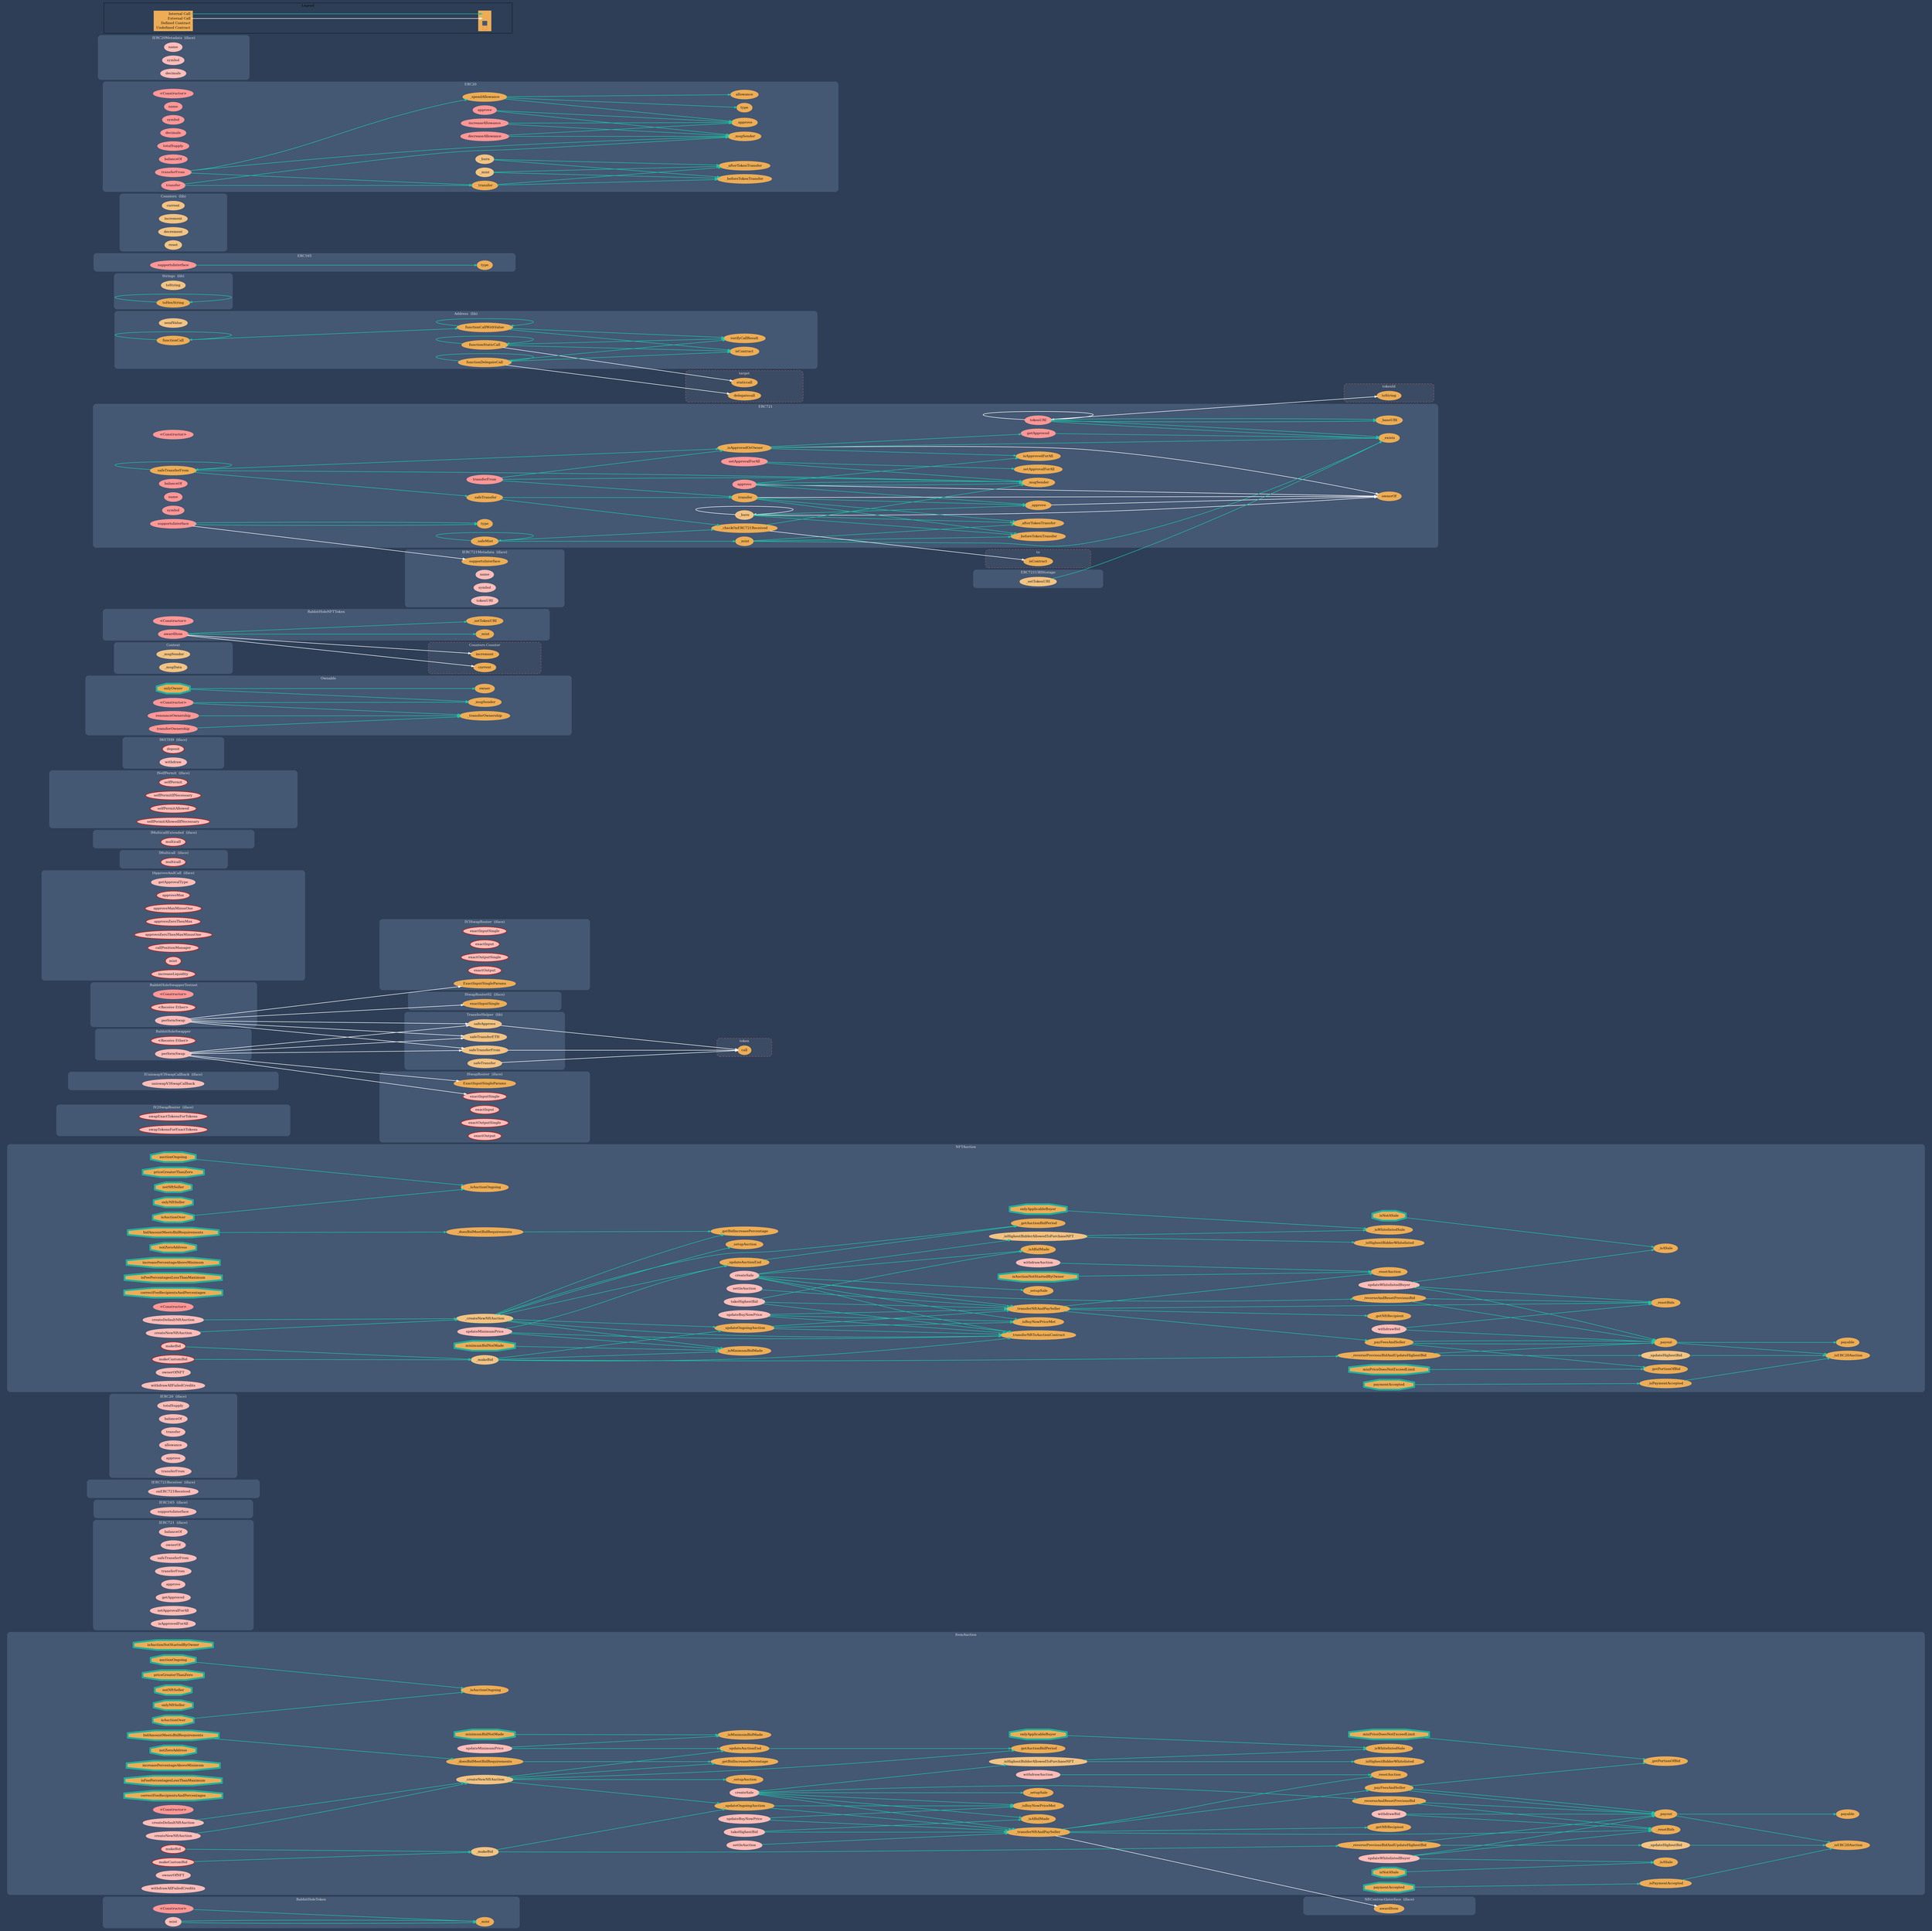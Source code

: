 digraph G {
  graph [ ratio = "auto", page = "100", compound =true, bgcolor = "#2e3e56" ];
  node [ style = "filled", fillcolor = "#edad56", color = "#edad56", penwidth =3 ];
  edge [ color = "#fcfcfc", penwidth =2, fontname = "helvetica Neue Ultra Light" ];
subgraph "clusterRabbitHoleToken" {
  graph [ label = "RabbitHoleToken", color = "#445773", fontcolor = "#f0f0f0", style = "rounded", bgcolor = "#445773" ];
  "RabbitHoleToken.<Constructor>" [ label = "<Constructor>", color = "#FF9797", fillcolor = "#FF9797" ];
  "RabbitHoleToken.mint" [ label = "mint", color = "#ffbdb9", fillcolor = "#ffbdb9" ];
  "RabbitHoleToken._mint" [ label = "_mint" ];
}

subgraph "clusterNftContractInterface" {
  graph [ label = "NftContractInterface  (iface)", color = "#445773", fontcolor = "#f0f0f0", style = "rounded", bgcolor = "#445773" ];
  "NftContractInterface.awardItem" [ label = "awardItem" ];
}

subgraph "clusterItemAuction" {
  graph [ label = "ItemAuction", color = "#445773", fontcolor = "#f0f0f0", style = "rounded", bgcolor = "#445773" ];
  "ItemAuction.isAuctionNotStartedByOwner" [ label = "isAuctionNotStartedByOwner", color = "#1bc6a6", shape =doubleoctagon ];
  "ItemAuction.auctionOngoing" [ label = "auctionOngoing", color = "#1bc6a6", shape =doubleoctagon ];
  "ItemAuction.priceGreaterThanZero" [ label = "priceGreaterThanZero", color = "#1bc6a6", shape =doubleoctagon ];
  "ItemAuction.minPriceDoesNotExceedLimit" [ label = "minPriceDoesNotExceedLimit", color = "#1bc6a6", shape =doubleoctagon ];
  "ItemAuction.notNftSeller" [ label = "notNftSeller", color = "#1bc6a6", shape =doubleoctagon ];
  "ItemAuction.onlyNftSeller" [ label = "onlyNftSeller", color = "#1bc6a6", shape =doubleoctagon ];
  "ItemAuction.bidAmountMeetsBidRequirements" [ label = "bidAmountMeetsBidRequirements", color = "#1bc6a6", shape =doubleoctagon ];
  "ItemAuction.onlyApplicableBuyer" [ label = "onlyApplicableBuyer", color = "#1bc6a6", shape =doubleoctagon ];
  "ItemAuction.minimumBidNotMade" [ label = "minimumBidNotMade", color = "#1bc6a6", shape =doubleoctagon ];
  "ItemAuction.paymentAccepted" [ label = "paymentAccepted", color = "#1bc6a6", shape =doubleoctagon ];
  "ItemAuction.isAuctionOver" [ label = "isAuctionOver", color = "#1bc6a6", shape =doubleoctagon ];
  "ItemAuction.notZeroAddress" [ label = "notZeroAddress", color = "#1bc6a6", shape =doubleoctagon ];
  "ItemAuction.increasePercentageAboveMinimum" [ label = "increasePercentageAboveMinimum", color = "#1bc6a6", shape =doubleoctagon ];
  "ItemAuction.isFeePercentagesLessThanMaximum" [ label = "isFeePercentagesLessThanMaximum", color = "#1bc6a6", shape =doubleoctagon ];
  "ItemAuction.correctFeeRecipientsAndPercentages" [ label = "correctFeeRecipientsAndPercentages", color = "#1bc6a6", shape =doubleoctagon ];
  "ItemAuction.isNotASale" [ label = "isNotASale", color = "#1bc6a6", shape =doubleoctagon ];
  "ItemAuction.<Constructor>" [ label = "<Constructor>", color = "#FF9797", fillcolor = "#FF9797" ];
  "ItemAuction._isAuctionOngoing" [ label = "_isAuctionOngoing" ];
  "ItemAuction._isABidMade" [ label = "_isABidMade" ];
  "ItemAuction._isMinimumBidMade" [ label = "_isMinimumBidMade" ];
  "ItemAuction._isBuyNowPriceMet" [ label = "_isBuyNowPriceMet" ];
  "ItemAuction._doesBidMeetBidRequirements" [ label = "_doesBidMeetBidRequirements" ];
  "ItemAuction._isASale" [ label = "_isASale" ];
  "ItemAuction._isWhitelistedSale" [ label = "_isWhitelistedSale" ];
  "ItemAuction._isHighestBidderAllowedToPurchaseNFT" [ label = "_isHighestBidderAllowedToPurchaseNFT", color = "#f2c383", fillcolor = "#f2c383" ];
  "ItemAuction._isHighestBidderWhitelisted" [ label = "_isHighestBidderWhitelisted" ];
  "ItemAuction._isPaymentAccepted" [ label = "_isPaymentAccepted" ];
  "ItemAuction._isERC20Auction" [ label = "_isERC20Auction" ];
  "ItemAuction._getPortionOfBid" [ label = "_getPortionOfBid" ];
  "ItemAuction._getBidIncreasePercentage" [ label = "_getBidIncreasePercentage" ];
  "ItemAuction._getAuctionBidPeriod" [ label = "_getAuctionBidPeriod" ];
  "ItemAuction._getNftRecipient" [ label = "_getNftRecipient" ];
  "ItemAuction._setupAuction" [ label = "_setupAuction" ];
  "ItemAuction._createNewNftAuction" [ label = "_createNewNftAuction", color = "#f2c383", fillcolor = "#f2c383" ];
  "ItemAuction.createDefaultNftAuction" [ label = "createDefaultNftAuction", color = "#ffbdb9", fillcolor = "#ffbdb9" ];
  "ItemAuction.createNewNftAuction" [ label = "createNewNftAuction", color = "#ffbdb9", fillcolor = "#ffbdb9" ];
  "ItemAuction._setupSale" [ label = "_setupSale" ];
  "ItemAuction.createSale" [ label = "createSale", color = "#ffbdb9", fillcolor = "#ffbdb9" ];
  "ItemAuction._makeBid" [ label = "_makeBid", color = "#f2c383", fillcolor = "#f2c383" ];
  "ItemAuction.makeBid" [ label = "makeBid", color = "brown", fillcolor = "#ffbdb9" ];
  "ItemAuction.makeCustomBid" [ label = "makeCustomBid", color = "brown", fillcolor = "#ffbdb9" ];
  "ItemAuction._updateOngoingAuction" [ label = "_updateOngoingAuction" ];
  "ItemAuction._updateAuctionEnd" [ label = "_updateAuctionEnd" ];
  "ItemAuction._resetAuction" [ label = "_resetAuction" ];
  "ItemAuction._resetBids" [ label = "_resetBids" ];
  "ItemAuction._updateHighestBid" [ label = "_updateHighestBid", color = "#f2c383", fillcolor = "#f2c383" ];
  "ItemAuction._reverseAndResetPreviousBid" [ label = "_reverseAndResetPreviousBid" ];
  "ItemAuction._reversePreviousBidAndUpdateHighestBid" [ label = "_reversePreviousBidAndUpdateHighestBid" ];
  "ItemAuction._transferNftAndPaySeller" [ label = "_transferNftAndPaySeller" ];
  "ItemAuction._payFeesAndSeller" [ label = "_payFeesAndSeller" ];
  "ItemAuction._payout" [ label = "_payout" ];
  "ItemAuction.settleAuction" [ label = "settleAuction", color = "#ffbdb9", fillcolor = "#ffbdb9" ];
  "ItemAuction.withdrawAuction" [ label = "withdrawAuction", color = "#ffbdb9", fillcolor = "#ffbdb9" ];
  "ItemAuction.withdrawBid" [ label = "withdrawBid", color = "#ffbdb9", fillcolor = "#ffbdb9" ];
  "ItemAuction.updateWhitelistedBuyer" [ label = "updateWhitelistedBuyer", color = "#ffbdb9", fillcolor = "#ffbdb9" ];
  "ItemAuction.updateMinimumPrice" [ label = "updateMinimumPrice", color = "#ffbdb9", fillcolor = "#ffbdb9" ];
  "ItemAuction.updateBuyNowPrice" [ label = "updateBuyNowPrice", color = "#ffbdb9", fillcolor = "#ffbdb9" ];
  "ItemAuction.takeHighestBid" [ label = "takeHighestBid", color = "#ffbdb9", fillcolor = "#ffbdb9" ];
  "ItemAuction.ownerOfNFT" [ label = "ownerOfNFT", color = "#ffbdb9", fillcolor = "#ffbdb9" ];
  "ItemAuction.withdrawAllFailedCredits" [ label = "withdrawAllFailedCredits", color = "#ffbdb9", fillcolor = "#ffbdb9" ];
  "ItemAuction.payable" [ label = "payable" ];
}

subgraph "clusterIERC721" {
  graph [ label = "IERC721  (iface)", color = "#445773", fontcolor = "#f0f0f0", style = "rounded", bgcolor = "#445773" ];
  "IERC721.balanceOf" [ label = "balanceOf", color = "#ffbdb9", fillcolor = "#ffbdb9" ];
  "IERC721.ownerOf" [ label = "ownerOf", color = "#ffbdb9", fillcolor = "#ffbdb9" ];
  "IERC721.safeTransferFrom" [ label = "safeTransferFrom", color = "#ffbdb9", fillcolor = "#ffbdb9" ];
  "IERC721.transferFrom" [ label = "transferFrom", color = "#ffbdb9", fillcolor = "#ffbdb9" ];
  "IERC721.approve" [ label = "approve", color = "#ffbdb9", fillcolor = "#ffbdb9" ];
  "IERC721.getApproved" [ label = "getApproved", color = "#ffbdb9", fillcolor = "#ffbdb9" ];
  "IERC721.setApprovalForAll" [ label = "setApprovalForAll", color = "#ffbdb9", fillcolor = "#ffbdb9" ];
  "IERC721.isApprovedForAll" [ label = "isApprovedForAll", color = "#ffbdb9", fillcolor = "#ffbdb9" ];
}

subgraph "clusterIERC165" {
  graph [ label = "IERC165  (iface)", color = "#445773", fontcolor = "#f0f0f0", style = "rounded", bgcolor = "#445773" ];
  "IERC165.supportsInterface" [ label = "supportsInterface", color = "#ffbdb9", fillcolor = "#ffbdb9" ];
}

subgraph "clusterIERC721Receiver" {
  graph [ label = "IERC721Receiver  (iface)", color = "#445773", fontcolor = "#f0f0f0", style = "rounded", bgcolor = "#445773" ];
  "IERC721Receiver.onERC721Received" [ label = "onERC721Received", color = "#ffbdb9", fillcolor = "#ffbdb9" ];
}

subgraph "clusterIERC20" {
  graph [ label = "IERC20  (iface)", color = "#445773", fontcolor = "#f0f0f0", style = "rounded", bgcolor = "#445773" ];
  "IERC20.totalSupply" [ label = "totalSupply", color = "#ffbdb9", fillcolor = "#ffbdb9" ];
  "IERC20.balanceOf" [ label = "balanceOf", color = "#ffbdb9", fillcolor = "#ffbdb9" ];
  "IERC20.transfer" [ label = "transfer", color = "#ffbdb9", fillcolor = "#ffbdb9" ];
  "IERC20.allowance" [ label = "allowance", color = "#ffbdb9", fillcolor = "#ffbdb9" ];
  "IERC20.approve" [ label = "approve", color = "#ffbdb9", fillcolor = "#ffbdb9" ];
  "IERC20.transferFrom" [ label = "transferFrom", color = "#ffbdb9", fillcolor = "#ffbdb9" ];
}

subgraph "clusterNFTAuction" {
  graph [ label = "NFTAuction", color = "#445773", fontcolor = "#f0f0f0", style = "rounded", bgcolor = "#445773" ];
  "NFTAuction.isAuctionNotStartedByOwner" [ label = "isAuctionNotStartedByOwner", color = "#1bc6a6", shape =doubleoctagon ];
  "NFTAuction.auctionOngoing" [ label = "auctionOngoing", color = "#1bc6a6", shape =doubleoctagon ];
  "NFTAuction.priceGreaterThanZero" [ label = "priceGreaterThanZero", color = "#1bc6a6", shape =doubleoctagon ];
  "NFTAuction.minPriceDoesNotExceedLimit" [ label = "minPriceDoesNotExceedLimit", color = "#1bc6a6", shape =doubleoctagon ];
  "NFTAuction.notNftSeller" [ label = "notNftSeller", color = "#1bc6a6", shape =doubleoctagon ];
  "NFTAuction.onlyNftSeller" [ label = "onlyNftSeller", color = "#1bc6a6", shape =doubleoctagon ];
  "NFTAuction.bidAmountMeetsBidRequirements" [ label = "bidAmountMeetsBidRequirements", color = "#1bc6a6", shape =doubleoctagon ];
  "NFTAuction.onlyApplicableBuyer" [ label = "onlyApplicableBuyer", color = "#1bc6a6", shape =doubleoctagon ];
  "NFTAuction.minimumBidNotMade" [ label = "minimumBidNotMade", color = "#1bc6a6", shape =doubleoctagon ];
  "NFTAuction.paymentAccepted" [ label = "paymentAccepted", color = "#1bc6a6", shape =doubleoctagon ];
  "NFTAuction.isAuctionOver" [ label = "isAuctionOver", color = "#1bc6a6", shape =doubleoctagon ];
  "NFTAuction.notZeroAddress" [ label = "notZeroAddress", color = "#1bc6a6", shape =doubleoctagon ];
  "NFTAuction.increasePercentageAboveMinimum" [ label = "increasePercentageAboveMinimum", color = "#1bc6a6", shape =doubleoctagon ];
  "NFTAuction.isFeePercentagesLessThanMaximum" [ label = "isFeePercentagesLessThanMaximum", color = "#1bc6a6", shape =doubleoctagon ];
  "NFTAuction.correctFeeRecipientsAndPercentages" [ label = "correctFeeRecipientsAndPercentages", color = "#1bc6a6", shape =doubleoctagon ];
  "NFTAuction.isNotASale" [ label = "isNotASale", color = "#1bc6a6", shape =doubleoctagon ];
  "NFTAuction.<Constructor>" [ label = "<Constructor>", color = "#FF9797", fillcolor = "#FF9797" ];
  "NFTAuction._isAuctionOngoing" [ label = "_isAuctionOngoing" ];
  "NFTAuction._isABidMade" [ label = "_isABidMade" ];
  "NFTAuction._isMinimumBidMade" [ label = "_isMinimumBidMade" ];
  "NFTAuction._isBuyNowPriceMet" [ label = "_isBuyNowPriceMet" ];
  "NFTAuction._doesBidMeetBidRequirements" [ label = "_doesBidMeetBidRequirements" ];
  "NFTAuction._isASale" [ label = "_isASale" ];
  "NFTAuction._isWhitelistedSale" [ label = "_isWhitelistedSale" ];
  "NFTAuction._isHighestBidderAllowedToPurchaseNFT" [ label = "_isHighestBidderAllowedToPurchaseNFT", color = "#f2c383", fillcolor = "#f2c383" ];
  "NFTAuction._isHighestBidderWhitelisted" [ label = "_isHighestBidderWhitelisted" ];
  "NFTAuction._isPaymentAccepted" [ label = "_isPaymentAccepted" ];
  "NFTAuction._isERC20Auction" [ label = "_isERC20Auction" ];
  "NFTAuction._getPortionOfBid" [ label = "_getPortionOfBid" ];
  "NFTAuction._getBidIncreasePercentage" [ label = "_getBidIncreasePercentage" ];
  "NFTAuction._getAuctionBidPeriod" [ label = "_getAuctionBidPeriod" ];
  "NFTAuction._getNftRecipient" [ label = "_getNftRecipient" ];
  "NFTAuction._transferNftToAuctionContract" [ label = "_transferNftToAuctionContract" ];
  "NFTAuction._setupAuction" [ label = "_setupAuction" ];
  "NFTAuction._createNewNftAuction" [ label = "_createNewNftAuction", color = "#f2c383", fillcolor = "#f2c383" ];
  "NFTAuction.createDefaultNftAuction" [ label = "createDefaultNftAuction", color = "#ffbdb9", fillcolor = "#ffbdb9" ];
  "NFTAuction.createNewNftAuction" [ label = "createNewNftAuction", color = "#ffbdb9", fillcolor = "#ffbdb9" ];
  "NFTAuction._setupSale" [ label = "_setupSale" ];
  "NFTAuction.createSale" [ label = "createSale", color = "#ffbdb9", fillcolor = "#ffbdb9" ];
  "NFTAuction._makeBid" [ label = "_makeBid", color = "#f2c383", fillcolor = "#f2c383" ];
  "NFTAuction.makeBid" [ label = "makeBid", color = "brown", fillcolor = "#ffbdb9" ];
  "NFTAuction.makeCustomBid" [ label = "makeCustomBid", color = "brown", fillcolor = "#ffbdb9" ];
  "NFTAuction._updateOngoingAuction" [ label = "_updateOngoingAuction" ];
  "NFTAuction._updateAuctionEnd" [ label = "_updateAuctionEnd" ];
  "NFTAuction._resetAuction" [ label = "_resetAuction" ];
  "NFTAuction._resetBids" [ label = "_resetBids" ];
  "NFTAuction._updateHighestBid" [ label = "_updateHighestBid", color = "#f2c383", fillcolor = "#f2c383" ];
  "NFTAuction._reverseAndResetPreviousBid" [ label = "_reverseAndResetPreviousBid" ];
  "NFTAuction._reversePreviousBidAndUpdateHighestBid" [ label = "_reversePreviousBidAndUpdateHighestBid" ];
  "NFTAuction._transferNftAndPaySeller" [ label = "_transferNftAndPaySeller" ];
  "NFTAuction._payFeesAndSeller" [ label = "_payFeesAndSeller" ];
  "NFTAuction._payout" [ label = "_payout" ];
  "NFTAuction.settleAuction" [ label = "settleAuction", color = "#ffbdb9", fillcolor = "#ffbdb9" ];
  "NFTAuction.withdrawAuction" [ label = "withdrawAuction", color = "#ffbdb9", fillcolor = "#ffbdb9" ];
  "NFTAuction.withdrawBid" [ label = "withdrawBid", color = "#ffbdb9", fillcolor = "#ffbdb9" ];
  "NFTAuction.updateWhitelistedBuyer" [ label = "updateWhitelistedBuyer", color = "#ffbdb9", fillcolor = "#ffbdb9" ];
  "NFTAuction.updateMinimumPrice" [ label = "updateMinimumPrice", color = "#ffbdb9", fillcolor = "#ffbdb9" ];
  "NFTAuction.updateBuyNowPrice" [ label = "updateBuyNowPrice", color = "#ffbdb9", fillcolor = "#ffbdb9" ];
  "NFTAuction.takeHighestBid" [ label = "takeHighestBid", color = "#ffbdb9", fillcolor = "#ffbdb9" ];
  "NFTAuction.ownerOfNFT" [ label = "ownerOfNFT", color = "#ffbdb9", fillcolor = "#ffbdb9" ];
  "NFTAuction.withdrawAllFailedCredits" [ label = "withdrawAllFailedCredits", color = "#ffbdb9", fillcolor = "#ffbdb9" ];
  "NFTAuction.payable" [ label = "payable" ];
}

subgraph "clusterIV2SwapRouter" {
  graph [ label = "IV2SwapRouter  (iface)", color = "#445773", fontcolor = "#f0f0f0", style = "rounded", bgcolor = "#445773" ];
  "IV2SwapRouter.swapExactTokensForTokens" [ label = "swapExactTokensForTokens", color = "brown", fillcolor = "#ffbdb9" ];
  "IV2SwapRouter.swapTokensForExactTokens" [ label = "swapTokensForExactTokens", color = "brown", fillcolor = "#ffbdb9" ];
}

subgraph "clusterIUniswapV3SwapCallback" {
  graph [ label = "IUniswapV3SwapCallback  (iface)", color = "#445773", fontcolor = "#f0f0f0", style = "rounded", bgcolor = "#445773" ];
  "IUniswapV3SwapCallback.uniswapV3SwapCallback" [ label = "uniswapV3SwapCallback", color = "#ffbdb9", fillcolor = "#ffbdb9" ];
}

subgraph "clusterIV3SwapRouter" {
  graph [ label = "IV3SwapRouter  (iface)", color = "#445773", fontcolor = "#f0f0f0", style = "rounded", bgcolor = "#445773" ];
  "IV3SwapRouter.exactInputSingle" [ label = "exactInputSingle", color = "brown", fillcolor = "#ffbdb9" ];
  "IV3SwapRouter.exactInput" [ label = "exactInput", color = "brown", fillcolor = "#ffbdb9" ];
  "IV3SwapRouter.exactOutputSingle" [ label = "exactOutputSingle", color = "brown", fillcolor = "#ffbdb9" ];
  "IV3SwapRouter.exactOutput" [ label = "exactOutput", color = "brown", fillcolor = "#ffbdb9" ];
  "IV3SwapRouter.ExactInputSingleParams" [ label = "ExactInputSingleParams" ];
}

subgraph "clusterIApproveAndCall" {
  graph [ label = "IApproveAndCall  (iface)", color = "#445773", fontcolor = "#f0f0f0", style = "rounded", bgcolor = "#445773" ];
  "IApproveAndCall.getApprovalType" [ label = "getApprovalType", color = "#ffbdb9", fillcolor = "#ffbdb9" ];
  "IApproveAndCall.approveMax" [ label = "approveMax", color = "brown", fillcolor = "#ffbdb9" ];
  "IApproveAndCall.approveMaxMinusOne" [ label = "approveMaxMinusOne", color = "brown", fillcolor = "#ffbdb9" ];
  "IApproveAndCall.approveZeroThenMax" [ label = "approveZeroThenMax", color = "brown", fillcolor = "#ffbdb9" ];
  "IApproveAndCall.approveZeroThenMaxMinusOne" [ label = "approveZeroThenMaxMinusOne", color = "brown", fillcolor = "#ffbdb9" ];
  "IApproveAndCall.callPositionManager" [ label = "callPositionManager", color = "brown", fillcolor = "#ffbdb9" ];
  "IApproveAndCall.mint" [ label = "mint", color = "brown", fillcolor = "#ffbdb9" ];
  "IApproveAndCall.increaseLiquidity" [ label = "increaseLiquidity", color = "brown", fillcolor = "#ffbdb9" ];
}

subgraph "clusterIMulticall" {
  graph [ label = "IMulticall  (iface)", color = "#445773", fontcolor = "#f0f0f0", style = "rounded", bgcolor = "#445773" ];
  "IMulticall.multicall" [ label = "multicall", color = "brown", fillcolor = "#ffbdb9" ];
}

subgraph "clusterIMulticallExtended" {
  graph [ label = "IMulticallExtended  (iface)", color = "#445773", fontcolor = "#f0f0f0", style = "rounded", bgcolor = "#445773" ];
  "IMulticallExtended.multicall" [ label = "multicall", color = "brown", fillcolor = "#ffbdb9" ];
}

subgraph "clusterISelfPermit" {
  graph [ label = "ISelfPermit  (iface)", color = "#445773", fontcolor = "#f0f0f0", style = "rounded", bgcolor = "#445773" ];
  "ISelfPermit.selfPermit" [ label = "selfPermit", color = "brown", fillcolor = "#ffbdb9" ];
  "ISelfPermit.selfPermitIfNecessary" [ label = "selfPermitIfNecessary", color = "brown", fillcolor = "#ffbdb9" ];
  "ISelfPermit.selfPermitAllowed" [ label = "selfPermitAllowed", color = "brown", fillcolor = "#ffbdb9" ];
  "ISelfPermit.selfPermitAllowedIfNecessary" [ label = "selfPermitAllowedIfNecessary", color = "brown", fillcolor = "#ffbdb9" ];
}

subgraph "clusterISwapRouter02" {
  graph [ label = "ISwapRouter02  (iface)", color = "#445773", fontcolor = "#f0f0f0", style = "rounded", bgcolor = "#445773" ];
  "ISwapRouter02.exactInputSingle" [ label = "exactInputSingle" ];
}

subgraph "clusterIWETH9" {
  graph [ label = "IWETH9  (iface)", color = "#445773", fontcolor = "#f0f0f0", style = "rounded", bgcolor = "#445773" ];
  "IWETH9.deposit" [ label = "deposit", color = "brown", fillcolor = "#ffbdb9" ];
  "IWETH9.withdraw" [ label = "withdraw", color = "#ffbdb9", fillcolor = "#ffbdb9" ];
}

subgraph "clusterRabbitHoleSwapperTestnet" {
  graph [ label = "RabbitHoleSwapperTestnet", color = "#445773", fontcolor = "#f0f0f0", style = "rounded", bgcolor = "#445773" ];
  "RabbitHoleSwapperTestnet.<Constructor>" [ label = "<Constructor>", color = "#FF9797", fillcolor = "#FF9797" ];
  "RabbitHoleSwapperTestnet.<Receive Ether>" [ label = "<Receive Ether>", color = "brown", fillcolor = "#ffbdb9" ];
  "RabbitHoleSwapperTestnet.performSwap" [ label = "performSwap", color = "#ffbdb9", fillcolor = "#ffbdb9" ];
}

subgraph "clusterOwnable" {
  graph [ label = "Ownable", color = "#445773", fontcolor = "#f0f0f0", style = "rounded", bgcolor = "#445773" ];
  "Ownable.<Constructor>" [ label = "<Constructor>", color = "#FF9797", fillcolor = "#FF9797" ];
  "Ownable.owner" [ label = "owner" ];
  "Ownable.onlyOwner" [ label = "onlyOwner", color = "#1bc6a6", shape =doubleoctagon ];
  "Ownable.renounceOwnership" [ label = "renounceOwnership", color = "#FF9797", fillcolor = "#FF9797" ];
  "Ownable.transferOwnership" [ label = "transferOwnership", color = "#FF9797", fillcolor = "#FF9797" ];
  "Ownable._transferOwnership" [ label = "_transferOwnership" ];
  "Ownable._msgSender" [ label = "_msgSender" ];
}

subgraph "clusterContext" {
  graph [ label = "Context", color = "#445773", fontcolor = "#f0f0f0", style = "rounded", bgcolor = "#445773" ];
  "Context._msgSender" [ label = "_msgSender", color = "#f2c383", fillcolor = "#f2c383" ];
  "Context._msgData" [ label = "_msgData", color = "#f2c383", fillcolor = "#f2c383" ];
}

subgraph "clusterTransferHelper" {
  graph [ label = "TransferHelper  (lib)", color = "#445773", fontcolor = "#f0f0f0", style = "rounded", bgcolor = "#445773" ];
  "TransferHelper.safeTransferFrom" [ label = "safeTransferFrom", color = "#f2c383", fillcolor = "#f2c383" ];
  "TransferHelper.safeApprove" [ label = "safeApprove", color = "#f2c383", fillcolor = "#f2c383" ];
  "TransferHelper.safeTransferETH" [ label = "safeTransferETH", color = "#f2c383", fillcolor = "#f2c383" ];
  "TransferHelper.safeTransfer" [ label = "safeTransfer", color = "#f2c383", fillcolor = "#f2c383" ];
}

subgraph "clusterRabbitHoleNFTToken" {
  graph [ label = "RabbitHoleNFTToken", color = "#445773", fontcolor = "#f0f0f0", style = "rounded", bgcolor = "#445773" ];
  "RabbitHoleNFTToken.<Constructor>" [ label = "<Constructor>", color = "#FF9797", fillcolor = "#FF9797" ];
  "RabbitHoleNFTToken.awardItem" [ label = "awardItem", color = "#FF9797", fillcolor = "#FF9797" ];
  "RabbitHoleNFTToken._mint" [ label = "_mint" ];
  "RabbitHoleNFTToken._setTokenURI" [ label = "_setTokenURI" ];
}

subgraph "clusterERC721" {
  graph [ label = "ERC721", color = "#445773", fontcolor = "#f0f0f0", style = "rounded", bgcolor = "#445773" ];
  "ERC721.<Constructor>" [ label = "<Constructor>", color = "#FF9797", fillcolor = "#FF9797" ];
  "ERC721.supportsInterface" [ label = "supportsInterface", color = "#FF9797", fillcolor = "#FF9797" ];
  "ERC721.balanceOf" [ label = "balanceOf", color = "#FF9797", fillcolor = "#FF9797" ];
  "ERC721.ownerOf" [ label = "ownerOf" ];
  "ERC721.name" [ label = "name", color = "#FF9797", fillcolor = "#FF9797" ];
  "ERC721.symbol" [ label = "symbol", color = "#FF9797", fillcolor = "#FF9797" ];
  "ERC721.tokenURI" [ label = "tokenURI", color = "#FF9797", fillcolor = "#FF9797" ];
  "ERC721._baseURI" [ label = "_baseURI" ];
  "ERC721.approve" [ label = "approve", color = "#FF9797", fillcolor = "#FF9797" ];
  "ERC721.getApproved" [ label = "getApproved", color = "#FF9797", fillcolor = "#FF9797" ];
  "ERC721.setApprovalForAll" [ label = "setApprovalForAll", color = "#FF9797", fillcolor = "#FF9797" ];
  "ERC721.isApprovedForAll" [ label = "isApprovedForAll" ];
  "ERC721.transferFrom" [ label = "transferFrom", color = "#FF9797", fillcolor = "#FF9797" ];
  "ERC721.safeTransferFrom" [ label = "safeTransferFrom" ];
  "ERC721._safeTransfer" [ label = "_safeTransfer" ];
  "ERC721._exists" [ label = "_exists" ];
  "ERC721._isApprovedOrOwner" [ label = "_isApprovedOrOwner" ];
  "ERC721._safeMint" [ label = "_safeMint" ];
  "ERC721._mint" [ label = "_mint" ];
  "ERC721._burn" [ label = "_burn", color = "#f2c383", fillcolor = "#f2c383" ];
  "ERC721._transfer" [ label = "_transfer" ];
  "ERC721._approve" [ label = "_approve" ];
  "ERC721._setApprovalForAll" [ label = "_setApprovalForAll" ];
  "ERC721._checkOnERC721Received" [ label = "_checkOnERC721Received" ];
  "ERC721._beforeTokenTransfer" [ label = "_beforeTokenTransfer" ];
  "ERC721._afterTokenTransfer" [ label = "_afterTokenTransfer" ];
  "ERC721.type" [ label = "type" ];
  "ERC721._msgSender" [ label = "_msgSender" ];
}

subgraph "clusterIERC721Metadata" {
  graph [ label = "IERC721Metadata  (iface)", color = "#445773", fontcolor = "#f0f0f0", style = "rounded", bgcolor = "#445773" ];
  "IERC721Metadata.supportsInterface" [ label = "supportsInterface" ];
  "IERC721Metadata.name" [ label = "name", color = "#ffbdb9", fillcolor = "#ffbdb9" ];
  "IERC721Metadata.symbol" [ label = "symbol", color = "#ffbdb9", fillcolor = "#ffbdb9" ];
  "IERC721Metadata.tokenURI" [ label = "tokenURI", color = "#ffbdb9", fillcolor = "#ffbdb9" ];
}

subgraph "clusterAddress" {
  graph [ label = "Address  (lib)", color = "#445773", fontcolor = "#f0f0f0", style = "rounded", bgcolor = "#445773" ];
  "Address.isContract" [ label = "isContract" ];
  "Address.sendValue" [ label = "sendValue", color = "#f2c383", fillcolor = "#f2c383" ];
  "Address.functionCall" [ label = "functionCall" ];
  "Address.functionCallWithValue" [ label = "functionCallWithValue" ];
  "Address.functionStaticCall" [ label = "functionStaticCall" ];
  "Address.functionDelegateCall" [ label = "functionDelegateCall" ];
  "Address.verifyCallResult" [ label = "verifyCallResult" ];
}

subgraph "clusterStrings" {
  graph [ label = "Strings  (lib)", color = "#445773", fontcolor = "#f0f0f0", style = "rounded", bgcolor = "#445773" ];
  "Strings.toString" [ label = "toString", color = "#f2c383", fillcolor = "#f2c383" ];
  "Strings.toHexString" [ label = "toHexString" ];
}

subgraph "clusterERC165" {
  graph [ label = "ERC165", color = "#445773", fontcolor = "#f0f0f0", style = "rounded", bgcolor = "#445773" ];
  "ERC165.supportsInterface" [ label = "supportsInterface", color = "#FF9797", fillcolor = "#FF9797" ];
  "ERC165.type" [ label = "type" ];
}

subgraph "clusterERC721URIStorage" {
  graph [ label = "ERC721URIStorage", color = "#445773", fontcolor = "#f0f0f0", style = "rounded", bgcolor = "#445773" ];
  "ERC721.tokenURI" [ label = "tokenURI", color = "#FF9797", fillcolor = "#FF9797" ];
  "ERC721URIStorage._setTokenURI" [ label = "_setTokenURI", color = "#f2c383", fillcolor = "#f2c383" ];
  "ERC721._burn" [ label = "_burn", color = "#f2c383", fillcolor = "#f2c383" ];
}

subgraph "clusterCounters" {
  graph [ label = "Counters  (lib)", color = "#445773", fontcolor = "#f0f0f0", style = "rounded", bgcolor = "#445773" ];
  "Counters.current" [ label = "current", color = "#f2c383", fillcolor = "#f2c383" ];
  "Counters.increment" [ label = "increment", color = "#f2c383", fillcolor = "#f2c383" ];
  "Counters.decrement" [ label = "decrement", color = "#f2c383", fillcolor = "#f2c383" ];
  "Counters.reset" [ label = "reset", color = "#f2c383", fillcolor = "#f2c383" ];
}

subgraph "clusterRabbitHoleSwapper" {
  graph [ label = "RabbitHoleSwapper", color = "#445773", fontcolor = "#f0f0f0", style = "rounded", bgcolor = "#445773" ];
  "Ownable.<Constructor>" [ label = "<Constructor>", color = "#FF9797", fillcolor = "#FF9797" ];
  "RabbitHoleSwapper.<Receive Ether>" [ label = "<Receive Ether>", color = "brown", fillcolor = "#ffbdb9" ];
  "RabbitHoleSwapper.performSwap" [ label = "performSwap", color = "#ffbdb9", fillcolor = "#ffbdb9" ];
}

subgraph "clusterISwapRouter" {
  graph [ label = "ISwapRouter  (iface)", color = "#445773", fontcolor = "#f0f0f0", style = "rounded", bgcolor = "#445773" ];
  "ISwapRouter.ExactInputSingleParams" [ label = "ExactInputSingleParams" ];
  "ISwapRouter.exactInputSingle" [ label = "exactInputSingle", color = "brown", fillcolor = "#ffbdb9" ];
  "ISwapRouter.exactInput" [ label = "exactInput", color = "brown", fillcolor = "#ffbdb9" ];
  "ISwapRouter.exactOutputSingle" [ label = "exactOutputSingle", color = "brown", fillcolor = "#ffbdb9" ];
  "ISwapRouter.exactOutput" [ label = "exactOutput", color = "brown", fillcolor = "#ffbdb9" ];
}

subgraph "clusterERC20" {
  graph [ label = "ERC20", color = "#445773", fontcolor = "#f0f0f0", style = "rounded", bgcolor = "#445773" ];
  "ERC20.<Constructor>" [ label = "<Constructor>", color = "#FF9797", fillcolor = "#FF9797" ];
  "ERC20.name" [ label = "name", color = "#FF9797", fillcolor = "#FF9797" ];
  "ERC20.symbol" [ label = "symbol", color = "#FF9797", fillcolor = "#FF9797" ];
  "ERC20.decimals" [ label = "decimals", color = "#FF9797", fillcolor = "#FF9797" ];
  "ERC20.totalSupply" [ label = "totalSupply", color = "#FF9797", fillcolor = "#FF9797" ];
  "ERC20.balanceOf" [ label = "balanceOf", color = "#FF9797", fillcolor = "#FF9797" ];
  "ERC20.transfer" [ label = "transfer", color = "#FF9797", fillcolor = "#FF9797" ];
  "ERC20.allowance" [ label = "allowance" ];
  "ERC20.approve" [ label = "approve", color = "#FF9797", fillcolor = "#FF9797" ];
  "ERC20.transferFrom" [ label = "transferFrom", color = "#FF9797", fillcolor = "#FF9797" ];
  "ERC20.increaseAllowance" [ label = "increaseAllowance", color = "#FF9797", fillcolor = "#FF9797" ];
  "ERC20.decreaseAllowance" [ label = "decreaseAllowance", color = "#FF9797", fillcolor = "#FF9797" ];
  "ERC20._transfer" [ label = "_transfer" ];
  "ERC20._mint" [ label = "_mint", color = "#f2c383", fillcolor = "#f2c383" ];
  "ERC20._burn" [ label = "_burn", color = "#f2c383", fillcolor = "#f2c383" ];
  "ERC20._approve" [ label = "_approve" ];
  "ERC20._spendAllowance" [ label = "_spendAllowance" ];
  "ERC20._beforeTokenTransfer" [ label = "_beforeTokenTransfer" ];
  "ERC20._afterTokenTransfer" [ label = "_afterTokenTransfer" ];
  "ERC20._msgSender" [ label = "_msgSender" ];
  "ERC20.type" [ label = "type" ];
}

subgraph "clusterIERC20Metadata" {
  graph [ label = "IERC20Metadata  (iface)", color = "#445773", fontcolor = "#f0f0f0", style = "rounded", bgcolor = "#445773" ];
  "IERC20Metadata.name" [ label = "name", color = "#ffbdb9", fillcolor = "#ffbdb9" ];
  "IERC20Metadata.symbol" [ label = "symbol", color = "#ffbdb9", fillcolor = "#ffbdb9" ];
  "IERC20Metadata.decimals" [ label = "decimals", color = "#ffbdb9", fillcolor = "#ffbdb9" ];
}

subgraph "clustertoken" {
  graph [ label = "token", color = "#e8726d", fontcolor = "#f0f0f0", style = "rounded,dashed", bgcolor = "#3b4b63" ];
  "token.call" [ label = "call" ];
}

subgraph "clusterCounters.Counter" {
  graph [ label = "Counters.Counter", color = "#e8726d", fontcolor = "#f0f0f0", style = "rounded,dashed", bgcolor = "#3b4b63" ];
  "Counters.Counter.increment" [ label = "increment" ];
  "Counters.Counter.current" [ label = "current" ];
}

subgraph "clustertokenId" {
  graph [ label = "tokenId", color = "#e8726d", fontcolor = "#f0f0f0", style = "rounded,dashed", bgcolor = "#3b4b63" ];
  "tokenId.toString" [ label = "toString" ];
}

subgraph "clusterto" {
  graph [ label = "to", color = "#e8726d", fontcolor = "#f0f0f0", style = "rounded,dashed", bgcolor = "#3b4b63" ];
  "to.isContract" [ label = "isContract" ];
}

subgraph "clustertarget" {
  graph [ label = "target", color = "#e8726d", fontcolor = "#f0f0f0", style = "rounded,dashed", bgcolor = "#3b4b63" ];
  "target.staticcall" [ label = "staticcall" ];
  "target.delegatecall" [ label = "delegatecall" ];
}

  "RabbitHoleToken.<Constructor>";
  "RabbitHoleToken._mint";
  "RabbitHoleToken.mint";
  "ItemAuction.auctionOngoing";
  "ItemAuction._isAuctionOngoing";
  "ItemAuction.minPriceDoesNotExceedLimit";
  "ItemAuction._getPortionOfBid";
  "ItemAuction.bidAmountMeetsBidRequirements";
  "ItemAuction._doesBidMeetBidRequirements";
  "ItemAuction.onlyApplicableBuyer";
  "ItemAuction._isWhitelistedSale";
  "ItemAuction.minimumBidNotMade";
  "ItemAuction._isMinimumBidMade";
  "ItemAuction.paymentAccepted";
  "ItemAuction._isPaymentAccepted";
  "ItemAuction.isAuctionOver";
  "ItemAuction.isNotASale";
  "ItemAuction._isASale";
  "ItemAuction._getBidIncreasePercentage";
  "ItemAuction._isHighestBidderAllowedToPurchaseNFT";
  "ItemAuction._isHighestBidderWhitelisted";
  "ItemAuction._isERC20Auction";
  "ItemAuction._createNewNftAuction";
  "ItemAuction._setupAuction";
  "ItemAuction._getAuctionBidPeriod";
  "ItemAuction._updateOngoingAuction";
  "ItemAuction._updateAuctionEnd";
  "ItemAuction.createDefaultNftAuction";
  "ItemAuction.createNewNftAuction";
  "ItemAuction.createSale";
  "ItemAuction._setupSale";
  "ItemAuction._isABidMade";
  "ItemAuction._isBuyNowPriceMet";
  "ItemAuction._transferNftAndPaySeller";
  "ItemAuction._reverseAndResetPreviousBid";
  "ItemAuction._makeBid";
  "ItemAuction._reversePreviousBidAndUpdateHighestBid";
  "ItemAuction.makeBid";
  "ItemAuction.makeCustomBid";
  "ItemAuction._updateHighestBid";
  "ItemAuction._resetBids";
  "ItemAuction._payout";
  "ItemAuction._getNftRecipient";
  "ItemAuction._payFeesAndSeller";
  "NftContractInterface.awardItem";
  "ItemAuction._resetAuction";
  "ItemAuction.payable";
  "ItemAuction.settleAuction";
  "ItemAuction.withdrawAuction";
  "ItemAuction.withdrawBid";
  "ItemAuction.updateWhitelistedBuyer";
  "ItemAuction.updateMinimumPrice";
  "ItemAuction.updateBuyNowPrice";
  "ItemAuction.takeHighestBid";
  "NFTAuction.isAuctionNotStartedByOwner";
  "NFTAuction._resetAuction";
  "NFTAuction.auctionOngoing";
  "NFTAuction._isAuctionOngoing";
  "NFTAuction.minPriceDoesNotExceedLimit";
  "NFTAuction._getPortionOfBid";
  "NFTAuction.bidAmountMeetsBidRequirements";
  "NFTAuction._doesBidMeetBidRequirements";
  "NFTAuction.onlyApplicableBuyer";
  "NFTAuction._isWhitelistedSale";
  "NFTAuction.minimumBidNotMade";
  "NFTAuction._isMinimumBidMade";
  "NFTAuction.paymentAccepted";
  "NFTAuction._isPaymentAccepted";
  "NFTAuction.isAuctionOver";
  "NFTAuction.isNotASale";
  "NFTAuction._isASale";
  "NFTAuction._getBidIncreasePercentage";
  "NFTAuction._isHighestBidderAllowedToPurchaseNFT";
  "NFTAuction._isHighestBidderWhitelisted";
  "NFTAuction._isERC20Auction";
  "NFTAuction._createNewNftAuction";
  "NFTAuction._setupAuction";
  "NFTAuction._getAuctionBidPeriod";
  "NFTAuction._updateOngoingAuction";
  "NFTAuction._transferNftToAuctionContract";
  "NFTAuction._updateAuctionEnd";
  "NFTAuction.createDefaultNftAuction";
  "NFTAuction.createNewNftAuction";
  "NFTAuction.createSale";
  "NFTAuction._setupSale";
  "NFTAuction._isABidMade";
  "NFTAuction._isBuyNowPriceMet";
  "NFTAuction._transferNftAndPaySeller";
  "NFTAuction._reverseAndResetPreviousBid";
  "NFTAuction._makeBid";
  "NFTAuction._reversePreviousBidAndUpdateHighestBid";
  "NFTAuction.makeBid";
  "NFTAuction.makeCustomBid";
  "NFTAuction._updateHighestBid";
  "NFTAuction._resetBids";
  "NFTAuction._payout";
  "NFTAuction._getNftRecipient";
  "NFTAuction._payFeesAndSeller";
  "NFTAuction.payable";
  "NFTAuction.settleAuction";
  "NFTAuction.withdrawAuction";
  "NFTAuction.withdrawBid";
  "NFTAuction.updateWhitelistedBuyer";
  "NFTAuction.updateMinimumPrice";
  "NFTAuction.updateBuyNowPrice";
  "NFTAuction.takeHighestBid";
  "RabbitHoleSwapperTestnet.performSwap";
  "TransferHelper.safeTransferFrom";
  "TransferHelper.safeApprove";
  "IV3SwapRouter.ExactInputSingleParams";
  "ISwapRouter02.exactInputSingle";
  "TransferHelper.safeTransferETH";
  "Ownable.<Constructor>";
  "Ownable._transferOwnership";
  "Ownable._msgSender";
  "Ownable.onlyOwner";
  "Ownable.owner";
  "Ownable.renounceOwnership";
  "Ownable.transferOwnership";
  "token.call";
  "TransferHelper.safeTransfer";
  "RabbitHoleNFTToken.awardItem";
  "Counters.Counter.increment";
  "Counters.Counter.current";
  "RabbitHoleNFTToken._mint";
  "RabbitHoleNFTToken._setTokenURI";
  "ERC721.supportsInterface";
  "ERC721.type";
  "IERC721Metadata.supportsInterface";
  "ERC721.tokenURI";
  "ERC721._exists";
  "ERC721._baseURI";
  "tokenId.toString";
  "ERC721.approve";
  "ERC721.ownerOf";
  "ERC721._msgSender";
  "ERC721.isApprovedForAll";
  "ERC721._approve";
  "ERC721.getApproved";
  "ERC721.setApprovalForAll";
  "ERC721._setApprovalForAll";
  "ERC721.transferFrom";
  "ERC721._isApprovedOrOwner";
  "ERC721._transfer";
  "ERC721.safeTransferFrom";
  "ERC721._safeTransfer";
  "ERC721._checkOnERC721Received";
  "ERC721._safeMint";
  "ERC721._mint";
  "ERC721._beforeTokenTransfer";
  "ERC721._afterTokenTransfer";
  "ERC721._burn";
  "to.isContract";
  "Address.functionCall";
  "Address.functionCallWithValue";
  "Address.isContract";
  "Address.verifyCallResult";
  "Address.functionStaticCall";
  "target.staticcall";
  "Address.functionDelegateCall";
  "target.delegatecall";
  "Strings.toHexString";
  "ERC165.supportsInterface";
  "ERC165.type";
  "ERC721URIStorage._setTokenURI";
  "RabbitHoleSwapper.performSwap";
  "ISwapRouter.ExactInputSingleParams";
  "ISwapRouter.exactInputSingle";
  "ERC20.transfer";
  "ERC20._msgSender";
  "ERC20._transfer";
  "ERC20.approve";
  "ERC20._approve";
  "ERC20.transferFrom";
  "ERC20._spendAllowance";
  "ERC20.increaseAllowance";
  "ERC20.decreaseAllowance";
  "ERC20._beforeTokenTransfer";
  "ERC20._afterTokenTransfer";
  "ERC20._mint";
  "ERC20._burn";
  "ERC20.allowance";
  "ERC20.type";
  "RabbitHoleToken.<Constructor>" -> "RabbitHoleToken._mint" [ color = "#1bc6a6" ];
  "RabbitHoleToken.mint" -> "RabbitHoleToken._mint" [ color = "#1bc6a6" ];
  "RabbitHoleToken.mint" -> "RabbitHoleToken._mint" [ color = "#1bc6a6" ];
  "ItemAuction.auctionOngoing" -> "ItemAuction._isAuctionOngoing" [ color = "#1bc6a6" ];
  "ItemAuction.minPriceDoesNotExceedLimit" -> "ItemAuction._getPortionOfBid" [ color = "#1bc6a6" ];
  "ItemAuction.bidAmountMeetsBidRequirements" -> "ItemAuction._doesBidMeetBidRequirements" [ color = "#1bc6a6" ];
  "ItemAuction.onlyApplicableBuyer" -> "ItemAuction._isWhitelistedSale" [ color = "#1bc6a6" ];
  "ItemAuction.minimumBidNotMade" -> "ItemAuction._isMinimumBidMade" [ color = "#1bc6a6" ];
  "ItemAuction.paymentAccepted" -> "ItemAuction._isPaymentAccepted" [ color = "#1bc6a6" ];
  "ItemAuction.isAuctionOver" -> "ItemAuction._isAuctionOngoing" [ color = "#1bc6a6" ];
  "ItemAuction.isNotASale" -> "ItemAuction._isASale" [ color = "#1bc6a6" ];
  "ItemAuction._doesBidMeetBidRequirements" -> "ItemAuction._getBidIncreasePercentage" [ color = "#1bc6a6" ];
  "ItemAuction._isHighestBidderAllowedToPurchaseNFT" -> "ItemAuction._isWhitelistedSale" [ color = "#1bc6a6" ];
  "ItemAuction._isHighestBidderAllowedToPurchaseNFT" -> "ItemAuction._isHighestBidderWhitelisted" [ color = "#1bc6a6" ];
  "ItemAuction._isPaymentAccepted" -> "ItemAuction._isERC20Auction" [ color = "#1bc6a6" ];
  "ItemAuction._createNewNftAuction" -> "ItemAuction._setupAuction" [ color = "#1bc6a6" ];
  "ItemAuction._createNewNftAuction" -> "ItemAuction._getAuctionBidPeriod" [ color = "#1bc6a6" ];
  "ItemAuction._createNewNftAuction" -> "ItemAuction._getBidIncreasePercentage" [ color = "#1bc6a6" ];
  "ItemAuction._createNewNftAuction" -> "ItemAuction._updateOngoingAuction" [ color = "#1bc6a6" ];
  "ItemAuction._createNewNftAuction" -> "ItemAuction._updateAuctionEnd" [ color = "#1bc6a6" ];
  "ItemAuction.createDefaultNftAuction" -> "ItemAuction._createNewNftAuction" [ color = "#1bc6a6" ];
  "ItemAuction.createNewNftAuction" -> "ItemAuction._createNewNftAuction" [ color = "#1bc6a6" ];
  "ItemAuction.createSale" -> "ItemAuction._setupSale" [ color = "#1bc6a6" ];
  "ItemAuction.createSale" -> "ItemAuction._isABidMade" [ color = "#1bc6a6" ];
  "ItemAuction.createSale" -> "ItemAuction._isHighestBidderAllowedToPurchaseNFT" [ color = "#1bc6a6" ];
  "ItemAuction.createSale" -> "ItemAuction._isBuyNowPriceMet" [ color = "#1bc6a6" ];
  "ItemAuction.createSale" -> "ItemAuction._transferNftAndPaySeller" [ color = "#1bc6a6" ];
  "ItemAuction.createSale" -> "ItemAuction._reverseAndResetPreviousBid" [ color = "#1bc6a6" ];
  "ItemAuction._makeBid" -> "ItemAuction._reversePreviousBidAndUpdateHighestBid" [ color = "#1bc6a6" ];
  "ItemAuction._makeBid" -> "ItemAuction._updateOngoingAuction" [ color = "#1bc6a6" ];
  "ItemAuction.makeBid" -> "ItemAuction._makeBid" [ color = "#1bc6a6" ];
  "ItemAuction.makeCustomBid" -> "ItemAuction._makeBid" [ color = "#1bc6a6" ];
  "ItemAuction._updateOngoingAuction" -> "ItemAuction._isBuyNowPriceMet" [ color = "#1bc6a6" ];
  "ItemAuction._updateOngoingAuction" -> "ItemAuction._transferNftAndPaySeller" [ color = "#1bc6a6" ];
  "ItemAuction._updateAuctionEnd" -> "ItemAuction._getAuctionBidPeriod" [ color = "#1bc6a6" ];
  "ItemAuction._updateHighestBid" -> "ItemAuction._isERC20Auction" [ color = "#1bc6a6" ];
  "ItemAuction._reverseAndResetPreviousBid" -> "ItemAuction._resetBids" [ color = "#1bc6a6" ];
  "ItemAuction._reverseAndResetPreviousBid" -> "ItemAuction._payout" [ color = "#1bc6a6" ];
  "ItemAuction._reversePreviousBidAndUpdateHighestBid" -> "ItemAuction._updateHighestBid" [ color = "#1bc6a6" ];
  "ItemAuction._reversePreviousBidAndUpdateHighestBid" -> "ItemAuction._payout" [ color = "#1bc6a6" ];
  "ItemAuction._transferNftAndPaySeller" -> "ItemAuction._getNftRecipient" [ color = "#1bc6a6" ];
  "ItemAuction._transferNftAndPaySeller" -> "ItemAuction._resetBids" [ color = "#1bc6a6" ];
  "ItemAuction._transferNftAndPaySeller" -> "ItemAuction._payFeesAndSeller" [ color = "#1bc6a6" ];
  "ItemAuction._transferNftAndPaySeller" -> "NftContractInterface.awardItem" [ color = "white" ];
  "ItemAuction._transferNftAndPaySeller" -> "ItemAuction._resetAuction" [ color = "#1bc6a6" ];
  "ItemAuction._payFeesAndSeller" -> "ItemAuction._getPortionOfBid" [ color = "#1bc6a6" ];
  "ItemAuction._payFeesAndSeller" -> "ItemAuction._payout" [ color = "#1bc6a6" ];
  "ItemAuction._payFeesAndSeller" -> "ItemAuction._payout" [ color = "#1bc6a6" ];
  "ItemAuction._payout" -> "ItemAuction._isERC20Auction" [ color = "#1bc6a6" ];
  "ItemAuction._payout" -> "ItemAuction.payable" [ color = "#1bc6a6" ];
  "ItemAuction.settleAuction" -> "ItemAuction._transferNftAndPaySeller" [ color = "#1bc6a6" ];
  "ItemAuction.withdrawAuction" -> "ItemAuction._resetAuction" [ color = "#1bc6a6" ];
  "ItemAuction.withdrawBid" -> "ItemAuction._resetBids" [ color = "#1bc6a6" ];
  "ItemAuction.withdrawBid" -> "ItemAuction._payout" [ color = "#1bc6a6" ];
  "ItemAuction.updateWhitelistedBuyer" -> "ItemAuction._isASale" [ color = "#1bc6a6" ];
  "ItemAuction.updateWhitelistedBuyer" -> "ItemAuction._resetBids" [ color = "#1bc6a6" ];
  "ItemAuction.updateWhitelistedBuyer" -> "ItemAuction._payout" [ color = "#1bc6a6" ];
  "ItemAuction.updateMinimumPrice" -> "ItemAuction._isMinimumBidMade" [ color = "#1bc6a6" ];
  "ItemAuction.updateMinimumPrice" -> "ItemAuction._updateAuctionEnd" [ color = "#1bc6a6" ];
  "ItemAuction.updateBuyNowPrice" -> "ItemAuction._isBuyNowPriceMet" [ color = "#1bc6a6" ];
  "ItemAuction.updateBuyNowPrice" -> "ItemAuction._transferNftAndPaySeller" [ color = "#1bc6a6" ];
  "ItemAuction.takeHighestBid" -> "ItemAuction._isABidMade" [ color = "#1bc6a6" ];
  "ItemAuction.takeHighestBid" -> "ItemAuction._transferNftAndPaySeller" [ color = "#1bc6a6" ];
  "NFTAuction.isAuctionNotStartedByOwner" -> "NFTAuction._resetAuction" [ color = "#1bc6a6" ];
  "NFTAuction.auctionOngoing" -> "NFTAuction._isAuctionOngoing" [ color = "#1bc6a6" ];
  "NFTAuction.minPriceDoesNotExceedLimit" -> "NFTAuction._getPortionOfBid" [ color = "#1bc6a6" ];
  "NFTAuction.bidAmountMeetsBidRequirements" -> "NFTAuction._doesBidMeetBidRequirements" [ color = "#1bc6a6" ];
  "NFTAuction.onlyApplicableBuyer" -> "NFTAuction._isWhitelistedSale" [ color = "#1bc6a6" ];
  "NFTAuction.minimumBidNotMade" -> "NFTAuction._isMinimumBidMade" [ color = "#1bc6a6" ];
  "NFTAuction.paymentAccepted" -> "NFTAuction._isPaymentAccepted" [ color = "#1bc6a6" ];
  "NFTAuction.isAuctionOver" -> "NFTAuction._isAuctionOngoing" [ color = "#1bc6a6" ];
  "NFTAuction.isNotASale" -> "NFTAuction._isASale" [ color = "#1bc6a6" ];
  "NFTAuction._doesBidMeetBidRequirements" -> "NFTAuction._getBidIncreasePercentage" [ color = "#1bc6a6" ];
  "NFTAuction._isHighestBidderAllowedToPurchaseNFT" -> "NFTAuction._isWhitelistedSale" [ color = "#1bc6a6" ];
  "NFTAuction._isHighestBidderAllowedToPurchaseNFT" -> "NFTAuction._isHighestBidderWhitelisted" [ color = "#1bc6a6" ];
  "NFTAuction._isPaymentAccepted" -> "NFTAuction._isERC20Auction" [ color = "#1bc6a6" ];
  "NFTAuction._createNewNftAuction" -> "NFTAuction._setupAuction" [ color = "#1bc6a6" ];
  "NFTAuction._createNewNftAuction" -> "NFTAuction._getAuctionBidPeriod" [ color = "#1bc6a6" ];
  "NFTAuction._createNewNftAuction" -> "NFTAuction._getBidIncreasePercentage" [ color = "#1bc6a6" ];
  "NFTAuction._createNewNftAuction" -> "NFTAuction._updateOngoingAuction" [ color = "#1bc6a6" ];
  "NFTAuction._createNewNftAuction" -> "NFTAuction._isMinimumBidMade" [ color = "#1bc6a6" ];
  "NFTAuction._createNewNftAuction" -> "NFTAuction._transferNftToAuctionContract" [ color = "#1bc6a6" ];
  "NFTAuction._createNewNftAuction" -> "NFTAuction._updateAuctionEnd" [ color = "#1bc6a6" ];
  "NFTAuction.createDefaultNftAuction" -> "NFTAuction._createNewNftAuction" [ color = "#1bc6a6" ];
  "NFTAuction.createNewNftAuction" -> "NFTAuction._createNewNftAuction" [ color = "#1bc6a6" ];
  "NFTAuction.createSale" -> "NFTAuction._setupSale" [ color = "#1bc6a6" ];
  "NFTAuction.createSale" -> "NFTAuction._isABidMade" [ color = "#1bc6a6" ];
  "NFTAuction.createSale" -> "NFTAuction._isHighestBidderAllowedToPurchaseNFT" [ color = "#1bc6a6" ];
  "NFTAuction.createSale" -> "NFTAuction._isBuyNowPriceMet" [ color = "#1bc6a6" ];
  "NFTAuction.createSale" -> "NFTAuction._transferNftToAuctionContract" [ color = "#1bc6a6" ];
  "NFTAuction.createSale" -> "NFTAuction._transferNftAndPaySeller" [ color = "#1bc6a6" ];
  "NFTAuction.createSale" -> "NFTAuction._reverseAndResetPreviousBid" [ color = "#1bc6a6" ];
  "NFTAuction._makeBid" -> "NFTAuction._reversePreviousBidAndUpdateHighestBid" [ color = "#1bc6a6" ];
  "NFTAuction._makeBid" -> "NFTAuction._updateOngoingAuction" [ color = "#1bc6a6" ];
  "NFTAuction._makeBid" -> "NFTAuction._isMinimumBidMade" [ color = "#1bc6a6" ];
  "NFTAuction._makeBid" -> "NFTAuction._transferNftToAuctionContract" [ color = "#1bc6a6" ];
  "NFTAuction.makeBid" -> "NFTAuction._makeBid" [ color = "#1bc6a6" ];
  "NFTAuction.makeCustomBid" -> "NFTAuction._makeBid" [ color = "#1bc6a6" ];
  "NFTAuction._updateOngoingAuction" -> "NFTAuction._isBuyNowPriceMet" [ color = "#1bc6a6" ];
  "NFTAuction._updateOngoingAuction" -> "NFTAuction._transferNftToAuctionContract" [ color = "#1bc6a6" ];
  "NFTAuction._updateOngoingAuction" -> "NFTAuction._transferNftAndPaySeller" [ color = "#1bc6a6" ];
  "NFTAuction._updateAuctionEnd" -> "NFTAuction._getAuctionBidPeriod" [ color = "#1bc6a6" ];
  "NFTAuction._updateHighestBid" -> "NFTAuction._isERC20Auction" [ color = "#1bc6a6" ];
  "NFTAuction._reverseAndResetPreviousBid" -> "NFTAuction._resetBids" [ color = "#1bc6a6" ];
  "NFTAuction._reverseAndResetPreviousBid" -> "NFTAuction._payout" [ color = "#1bc6a6" ];
  "NFTAuction._reversePreviousBidAndUpdateHighestBid" -> "NFTAuction._updateHighestBid" [ color = "#1bc6a6" ];
  "NFTAuction._reversePreviousBidAndUpdateHighestBid" -> "NFTAuction._payout" [ color = "#1bc6a6" ];
  "NFTAuction._transferNftAndPaySeller" -> "NFTAuction._getNftRecipient" [ color = "#1bc6a6" ];
  "NFTAuction._transferNftAndPaySeller" -> "NFTAuction._resetBids" [ color = "#1bc6a6" ];
  "NFTAuction._transferNftAndPaySeller" -> "NFTAuction._payFeesAndSeller" [ color = "#1bc6a6" ];
  "NFTAuction._transferNftAndPaySeller" -> "NFTAuction._resetAuction" [ color = "#1bc6a6" ];
  "NFTAuction._payFeesAndSeller" -> "NFTAuction._getPortionOfBid" [ color = "#1bc6a6" ];
  "NFTAuction._payFeesAndSeller" -> "NFTAuction._payout" [ color = "#1bc6a6" ];
  "NFTAuction._payFeesAndSeller" -> "NFTAuction._payout" [ color = "#1bc6a6" ];
  "NFTAuction._payout" -> "NFTAuction._isERC20Auction" [ color = "#1bc6a6" ];
  "NFTAuction._payout" -> "NFTAuction.payable" [ color = "#1bc6a6" ];
  "NFTAuction.settleAuction" -> "NFTAuction._transferNftAndPaySeller" [ color = "#1bc6a6" ];
  "NFTAuction.withdrawAuction" -> "NFTAuction._resetAuction" [ color = "#1bc6a6" ];
  "NFTAuction.withdrawBid" -> "NFTAuction._resetBids" [ color = "#1bc6a6" ];
  "NFTAuction.withdrawBid" -> "NFTAuction._payout" [ color = "#1bc6a6" ];
  "NFTAuction.updateWhitelistedBuyer" -> "NFTAuction._isASale" [ color = "#1bc6a6" ];
  "NFTAuction.updateWhitelistedBuyer" -> "NFTAuction._resetBids" [ color = "#1bc6a6" ];
  "NFTAuction.updateWhitelistedBuyer" -> "NFTAuction._payout" [ color = "#1bc6a6" ];
  "NFTAuction.updateMinimumPrice" -> "NFTAuction._isMinimumBidMade" [ color = "#1bc6a6" ];
  "NFTAuction.updateMinimumPrice" -> "NFTAuction._transferNftToAuctionContract" [ color = "#1bc6a6" ];
  "NFTAuction.updateMinimumPrice" -> "NFTAuction._updateAuctionEnd" [ color = "#1bc6a6" ];
  "NFTAuction.updateBuyNowPrice" -> "NFTAuction._isBuyNowPriceMet" [ color = "#1bc6a6" ];
  "NFTAuction.updateBuyNowPrice" -> "NFTAuction._transferNftToAuctionContract" [ color = "#1bc6a6" ];
  "NFTAuction.updateBuyNowPrice" -> "NFTAuction._transferNftAndPaySeller" [ color = "#1bc6a6" ];
  "NFTAuction.takeHighestBid" -> "NFTAuction._isABidMade" [ color = "#1bc6a6" ];
  "NFTAuction.takeHighestBid" -> "NFTAuction._transferNftToAuctionContract" [ color = "#1bc6a6" ];
  "NFTAuction.takeHighestBid" -> "NFTAuction._transferNftAndPaySeller" [ color = "#1bc6a6" ];
  "RabbitHoleSwapperTestnet.performSwap" -> "TransferHelper.safeTransferFrom" [ color = "white" ];
  "RabbitHoleSwapperTestnet.performSwap" -> "TransferHelper.safeApprove" [ color = "white" ];
  "RabbitHoleSwapperTestnet.performSwap" -> "IV3SwapRouter.ExactInputSingleParams" [ color = "white" ];
  "RabbitHoleSwapperTestnet.performSwap" -> "ISwapRouter02.exactInputSingle" [ color = "white" ];
  "RabbitHoleSwapperTestnet.performSwap" -> "TransferHelper.safeTransferETH" [ color = "white" ];
  "Ownable.<Constructor>" -> "Ownable._transferOwnership" [ color = "#1bc6a6" ];
  "Ownable.<Constructor>" -> "Ownable._msgSender" [ color = "#1bc6a6" ];
  "Ownable.onlyOwner" -> "Ownable.owner" [ color = "#1bc6a6" ];
  "Ownable.onlyOwner" -> "Ownable._msgSender" [ color = "#1bc6a6" ];
  "Ownable.renounceOwnership" -> "Ownable._transferOwnership" [ color = "#1bc6a6" ];
  "Ownable.transferOwnership" -> "Ownable._transferOwnership" [ color = "#1bc6a6" ];
  "TransferHelper.safeTransferFrom" -> "token.call" [ color = "white" ];
  "TransferHelper.safeTransfer" -> "token.call" [ color = "white" ];
  "TransferHelper.safeApprove" -> "token.call" [ color = "white" ];
  "RabbitHoleNFTToken.awardItem" -> "Counters.Counter.increment" [ color = "white" ];
  "RabbitHoleNFTToken.awardItem" -> "Counters.Counter.current" [ color = "white" ];
  "RabbitHoleNFTToken.awardItem" -> "RabbitHoleNFTToken._mint" [ color = "#1bc6a6" ];
  "RabbitHoleNFTToken.awardItem" -> "RabbitHoleNFTToken._setTokenURI" [ color = "#1bc6a6" ];
  "ERC721.supportsInterface" -> "ERC721.type" [ color = "#1bc6a6" ];
  "ERC721.supportsInterface" -> "ERC721.type" [ color = "#1bc6a6" ];
  "ERC721.supportsInterface" -> "IERC721Metadata.supportsInterface" [ color = "white" ];
  "ERC721.tokenURI" -> "ERC721._exists" [ color = "#1bc6a6" ];
  "ERC721.tokenURI" -> "ERC721._baseURI" [ color = "#1bc6a6" ];
  "ERC721.tokenURI" -> "tokenId.toString" [ color = "white" ];
  "ERC721.approve" -> "ERC721.ownerOf" [ color = "white" ];
  "ERC721.approve" -> "ERC721._msgSender" [ color = "#1bc6a6" ];
  "ERC721.approve" -> "ERC721.isApprovedForAll" [ color = "#1bc6a6" ];
  "ERC721.approve" -> "ERC721._msgSender" [ color = "#1bc6a6" ];
  "ERC721.approve" -> "ERC721._approve" [ color = "#1bc6a6" ];
  "ERC721.getApproved" -> "ERC721._exists" [ color = "#1bc6a6" ];
  "ERC721.setApprovalForAll" -> "ERC721._setApprovalForAll" [ color = "#1bc6a6" ];
  "ERC721.setApprovalForAll" -> "ERC721._msgSender" [ color = "#1bc6a6" ];
  "ERC721.transferFrom" -> "ERC721._isApprovedOrOwner" [ color = "#1bc6a6" ];
  "ERC721.transferFrom" -> "ERC721._msgSender" [ color = "#1bc6a6" ];
  "ERC721.transferFrom" -> "ERC721._transfer" [ color = "#1bc6a6" ];
  "ERC721.safeTransferFrom" -> "ERC721.safeTransferFrom" [ color = "#1bc6a6" ];
  "ERC721.safeTransferFrom" -> "ERC721._isApprovedOrOwner" [ color = "#1bc6a6" ];
  "ERC721.safeTransferFrom" -> "ERC721._msgSender" [ color = "#1bc6a6" ];
  "ERC721.safeTransferFrom" -> "ERC721._safeTransfer" [ color = "#1bc6a6" ];
  "ERC721._safeTransfer" -> "ERC721._transfer" [ color = "#1bc6a6" ];
  "ERC721._safeTransfer" -> "ERC721._checkOnERC721Received" [ color = "#1bc6a6" ];
  "ERC721._isApprovedOrOwner" -> "ERC721._exists" [ color = "#1bc6a6" ];
  "ERC721._isApprovedOrOwner" -> "ERC721.ownerOf" [ color = "white" ];
  "ERC721._isApprovedOrOwner" -> "ERC721.getApproved" [ color = "#1bc6a6" ];
  "ERC721._isApprovedOrOwner" -> "ERC721.isApprovedForAll" [ color = "#1bc6a6" ];
  "ERC721._safeMint" -> "ERC721._safeMint" [ color = "#1bc6a6" ];
  "ERC721._safeMint" -> "ERC721._mint" [ color = "#1bc6a6" ];
  "ERC721._safeMint" -> "ERC721._checkOnERC721Received" [ color = "#1bc6a6" ];
  "ERC721._mint" -> "ERC721._exists" [ color = "#1bc6a6" ];
  "ERC721._mint" -> "ERC721._beforeTokenTransfer" [ color = "#1bc6a6" ];
  "ERC721._mint" -> "ERC721._afterTokenTransfer" [ color = "#1bc6a6" ];
  "ERC721._burn" -> "ERC721.ownerOf" [ color = "white" ];
  "ERC721._burn" -> "ERC721._beforeTokenTransfer" [ color = "#1bc6a6" ];
  "ERC721._burn" -> "ERC721._approve" [ color = "#1bc6a6" ];
  "ERC721._burn" -> "ERC721._afterTokenTransfer" [ color = "#1bc6a6" ];
  "ERC721._transfer" -> "ERC721.ownerOf" [ color = "white" ];
  "ERC721._transfer" -> "ERC721._beforeTokenTransfer" [ color = "#1bc6a6" ];
  "ERC721._transfer" -> "ERC721._approve" [ color = "#1bc6a6" ];
  "ERC721._transfer" -> "ERC721._afterTokenTransfer" [ color = "#1bc6a6" ];
  "ERC721._approve" -> "ERC721.ownerOf" [ color = "white" ];
  "ERC721._checkOnERC721Received" -> "to.isContract" [ color = "white" ];
  "ERC721._checkOnERC721Received" -> "ERC721._msgSender" [ color = "#1bc6a6" ];
  "Address.functionCall" -> "Address.functionCall" [ color = "#1bc6a6" ];
  "Address.functionCall" -> "Address.functionCallWithValue" [ color = "#1bc6a6" ];
  "Address.functionCallWithValue" -> "Address.functionCallWithValue" [ color = "#1bc6a6" ];
  "Address.functionCallWithValue" -> "Address.isContract" [ color = "#1bc6a6" ];
  "Address.functionCallWithValue" -> "Address.verifyCallResult" [ color = "#1bc6a6" ];
  "Address.functionStaticCall" -> "Address.functionStaticCall" [ color = "#1bc6a6" ];
  "Address.functionStaticCall" -> "Address.isContract" [ color = "#1bc6a6" ];
  "Address.functionStaticCall" -> "target.staticcall" [ color = "white" ];
  "Address.functionStaticCall" -> "Address.verifyCallResult" [ color = "#1bc6a6" ];
  "Address.functionDelegateCall" -> "Address.functionDelegateCall" [ color = "#1bc6a6" ];
  "Address.functionDelegateCall" -> "Address.isContract" [ color = "#1bc6a6" ];
  "Address.functionDelegateCall" -> "target.delegatecall" [ color = "white" ];
  "Address.functionDelegateCall" -> "Address.verifyCallResult" [ color = "#1bc6a6" ];
  "Strings.toHexString" -> "Strings.toHexString" [ color = "#1bc6a6" ];
  "ERC165.supportsInterface" -> "ERC165.type" [ color = "#1bc6a6" ];
  "ERC721.tokenURI" -> "ERC721._exists" [ color = "#1bc6a6" ];
  "ERC721.tokenURI" -> "ERC721._baseURI" [ color = "#1bc6a6" ];
  "ERC721.tokenURI" -> "ERC721.tokenURI" [ color = "white" ];
  "ERC721URIStorage._setTokenURI" -> "ERC721._exists" [ color = "#1bc6a6" ];
  "ERC721._burn" -> "ERC721._burn" [ color = "white" ];
  "RabbitHoleSwapper.performSwap" -> "TransferHelper.safeTransferFrom" [ color = "white" ];
  "RabbitHoleSwapper.performSwap" -> "TransferHelper.safeApprove" [ color = "white" ];
  "RabbitHoleSwapper.performSwap" -> "ISwapRouter.ExactInputSingleParams" [ color = "white" ];
  "RabbitHoleSwapper.performSwap" -> "ISwapRouter.exactInputSingle" [ color = "white" ];
  "RabbitHoleSwapper.performSwap" -> "TransferHelper.safeTransferETH" [ color = "white" ];
  "ERC20.transfer" -> "ERC20._msgSender" [ color = "#1bc6a6" ];
  "ERC20.transfer" -> "ERC20._transfer" [ color = "#1bc6a6" ];
  "ERC20.approve" -> "ERC20._msgSender" [ color = "#1bc6a6" ];
  "ERC20.approve" -> "ERC20._approve" [ color = "#1bc6a6" ];
  "ERC20.transferFrom" -> "ERC20._msgSender" [ color = "#1bc6a6" ];
  "ERC20.transferFrom" -> "ERC20._spendAllowance" [ color = "#1bc6a6" ];
  "ERC20.transferFrom" -> "ERC20._transfer" [ color = "#1bc6a6" ];
  "ERC20.increaseAllowance" -> "ERC20._msgSender" [ color = "#1bc6a6" ];
  "ERC20.increaseAllowance" -> "ERC20._approve" [ color = "#1bc6a6" ];
  "ERC20.decreaseAllowance" -> "ERC20._msgSender" [ color = "#1bc6a6" ];
  "ERC20.decreaseAllowance" -> "ERC20._approve" [ color = "#1bc6a6" ];
  "ERC20._transfer" -> "ERC20._beforeTokenTransfer" [ color = "#1bc6a6" ];
  "ERC20._transfer" -> "ERC20._afterTokenTransfer" [ color = "#1bc6a6" ];
  "ERC20._mint" -> "ERC20._beforeTokenTransfer" [ color = "#1bc6a6" ];
  "ERC20._mint" -> "ERC20._afterTokenTransfer" [ color = "#1bc6a6" ];
  "ERC20._burn" -> "ERC20._beforeTokenTransfer" [ color = "#1bc6a6" ];
  "ERC20._burn" -> "ERC20._afterTokenTransfer" [ color = "#1bc6a6" ];
  "ERC20._spendAllowance" -> "ERC20.allowance" [ color = "#1bc6a6" ];
  "ERC20._spendAllowance" -> "ERC20.type" [ color = "#1bc6a6" ];
  "ERC20._spendAllowance" -> "ERC20._approve" [ color = "#1bc6a6" ];


rankdir=LR
node [shape=plaintext]
subgraph cluster_01 { 
label = "Legend";
key [label=<<table border="0" cellpadding="2" cellspacing="0" cellborder="0">
  <tr><td align="right" port="i1">Internal Call</td></tr>
  <tr><td align="right" port="i2">External Call</td></tr>
  <tr><td align="right" port="i3">Defined Contract</td></tr>
  <tr><td align="right" port="i4">Undefined Contract</td></tr>
  </table>>]
key2 [label=<<table border="0" cellpadding="2" cellspacing="0" cellborder="0">
  <tr><td port="i1">&nbsp;&nbsp;&nbsp;</td></tr>
  <tr><td port="i2">&nbsp;&nbsp;&nbsp;</td></tr>
  <tr><td port="i3" bgcolor="#445773">&nbsp;&nbsp;&nbsp;</td></tr>
  <tr><td port="i4">
    <table border="1" cellborder="0" cellspacing="0" cellpadding="7" color="#e8726d">
      <tr>
       <td></td>
      </tr>
     </table>
  </td></tr>
  </table>>]
key:i1:e -> key2:i1:w [color="#1bc6a6"]
key:i2:e -> key2:i2:w [color="white"]
}
}
